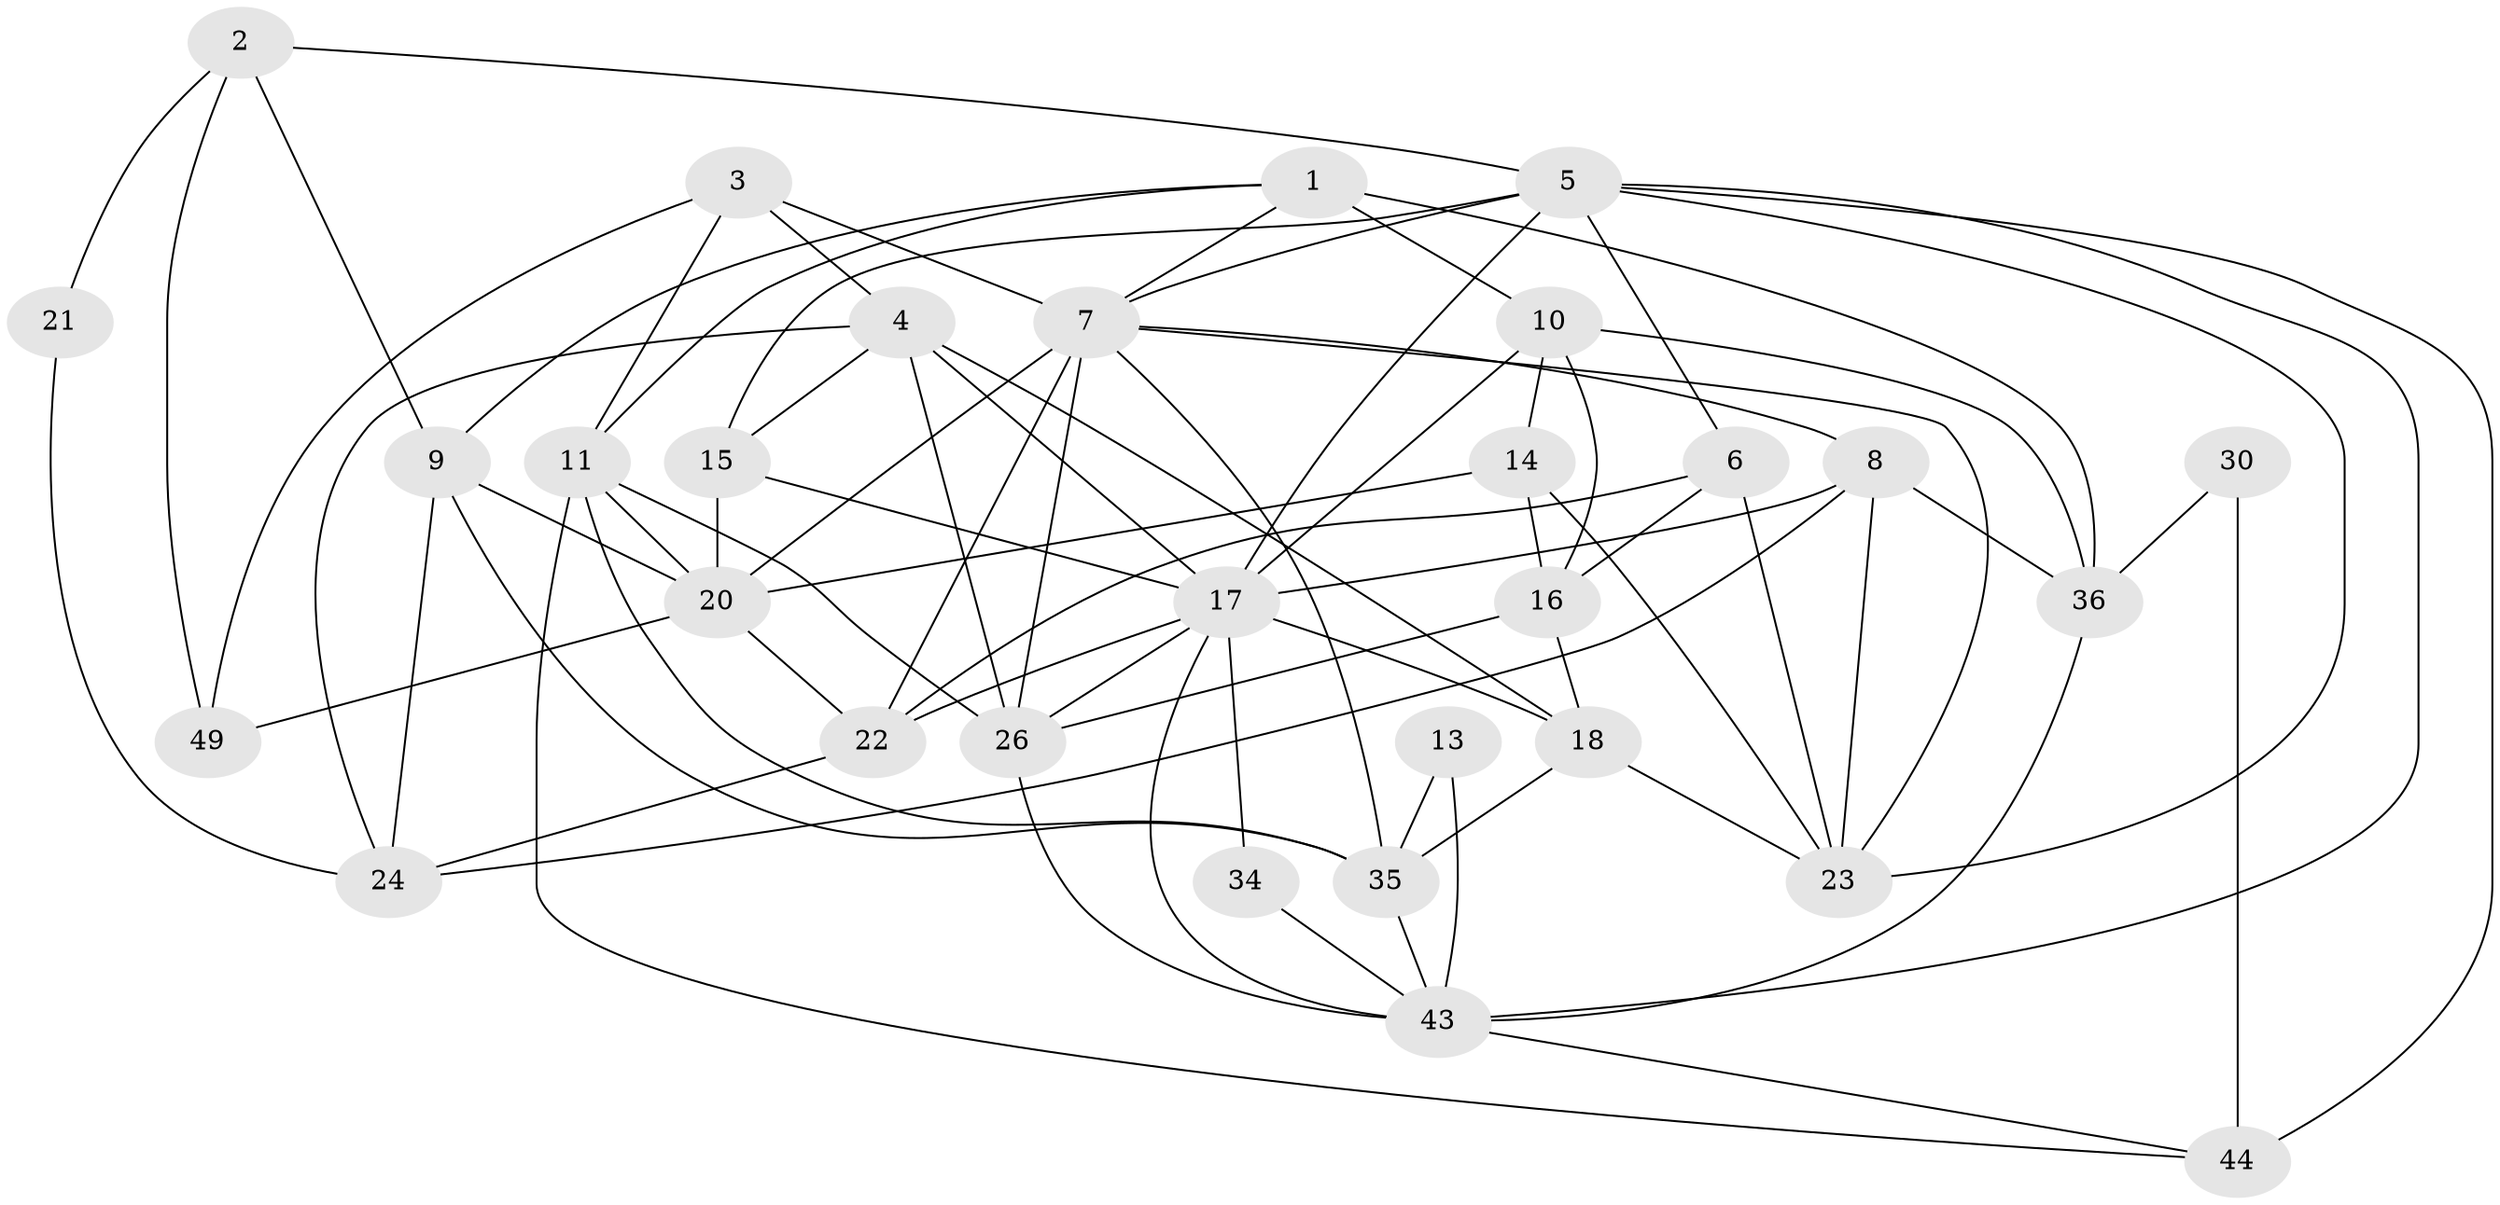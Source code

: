 // original degree distribution, {2: 0.11764705882352941, 3: 0.2549019607843137, 4: 0.3137254901960784, 5: 0.17647058823529413, 6: 0.09803921568627451, 7: 0.0392156862745098}
// Generated by graph-tools (version 1.1) at 2025/11/02/27/25 16:11:20]
// undirected, 30 vertices, 76 edges
graph export_dot {
graph [start="1"]
  node [color=gray90,style=filled];
  1 [super="+31"];
  2 [super="+25"];
  3;
  4 [super="+40"];
  5 [super="+29"];
  6 [super="+51"];
  7 [super="+19"];
  8 [super="+42"];
  9 [super="+12"];
  10 [super="+28"];
  11 [super="+33"];
  13;
  14;
  15 [super="+39"];
  16 [super="+50"];
  17 [super="+41"];
  18 [super="+48"];
  20 [super="+45"];
  21;
  22 [super="+38"];
  23 [super="+32"];
  24 [super="+27"];
  26;
  30;
  34;
  35 [super="+37"];
  36 [super="+47"];
  43 [super="+46"];
  44;
  49;
  1 -- 36 [weight=2];
  1 -- 7;
  1 -- 9;
  1 -- 10;
  1 -- 11;
  2 -- 5 [weight=2];
  2 -- 9;
  2 -- 21;
  2 -- 49;
  3 -- 7;
  3 -- 11;
  3 -- 49;
  3 -- 4;
  4 -- 17;
  4 -- 24;
  4 -- 26;
  4 -- 15;
  4 -- 18;
  5 -- 44 [weight=2];
  5 -- 15;
  5 -- 6;
  5 -- 43;
  5 -- 7;
  5 -- 23;
  5 -- 17;
  6 -- 16;
  6 -- 23;
  6 -- 22;
  7 -- 26;
  7 -- 8;
  7 -- 22;
  7 -- 35;
  7 -- 20;
  7 -- 23;
  8 -- 23;
  8 -- 17;
  8 -- 36;
  8 -- 24;
  9 -- 20;
  9 -- 35;
  9 -- 24;
  10 -- 14;
  10 -- 17;
  10 -- 36 [weight=2];
  10 -- 16;
  11 -- 44;
  11 -- 26;
  11 -- 35;
  11 -- 20;
  13 -- 43;
  13 -- 35;
  14 -- 23;
  14 -- 20;
  14 -- 16;
  15 -- 17;
  15 -- 20;
  16 -- 26;
  16 -- 18;
  17 -- 26;
  17 -- 34;
  17 -- 18;
  17 -- 43;
  17 -- 22;
  18 -- 23;
  18 -- 35;
  20 -- 49;
  20 -- 22;
  21 -- 24;
  22 -- 24;
  26 -- 43;
  30 -- 44;
  30 -- 36;
  34 -- 43;
  35 -- 43;
  36 -- 43;
  43 -- 44;
}
